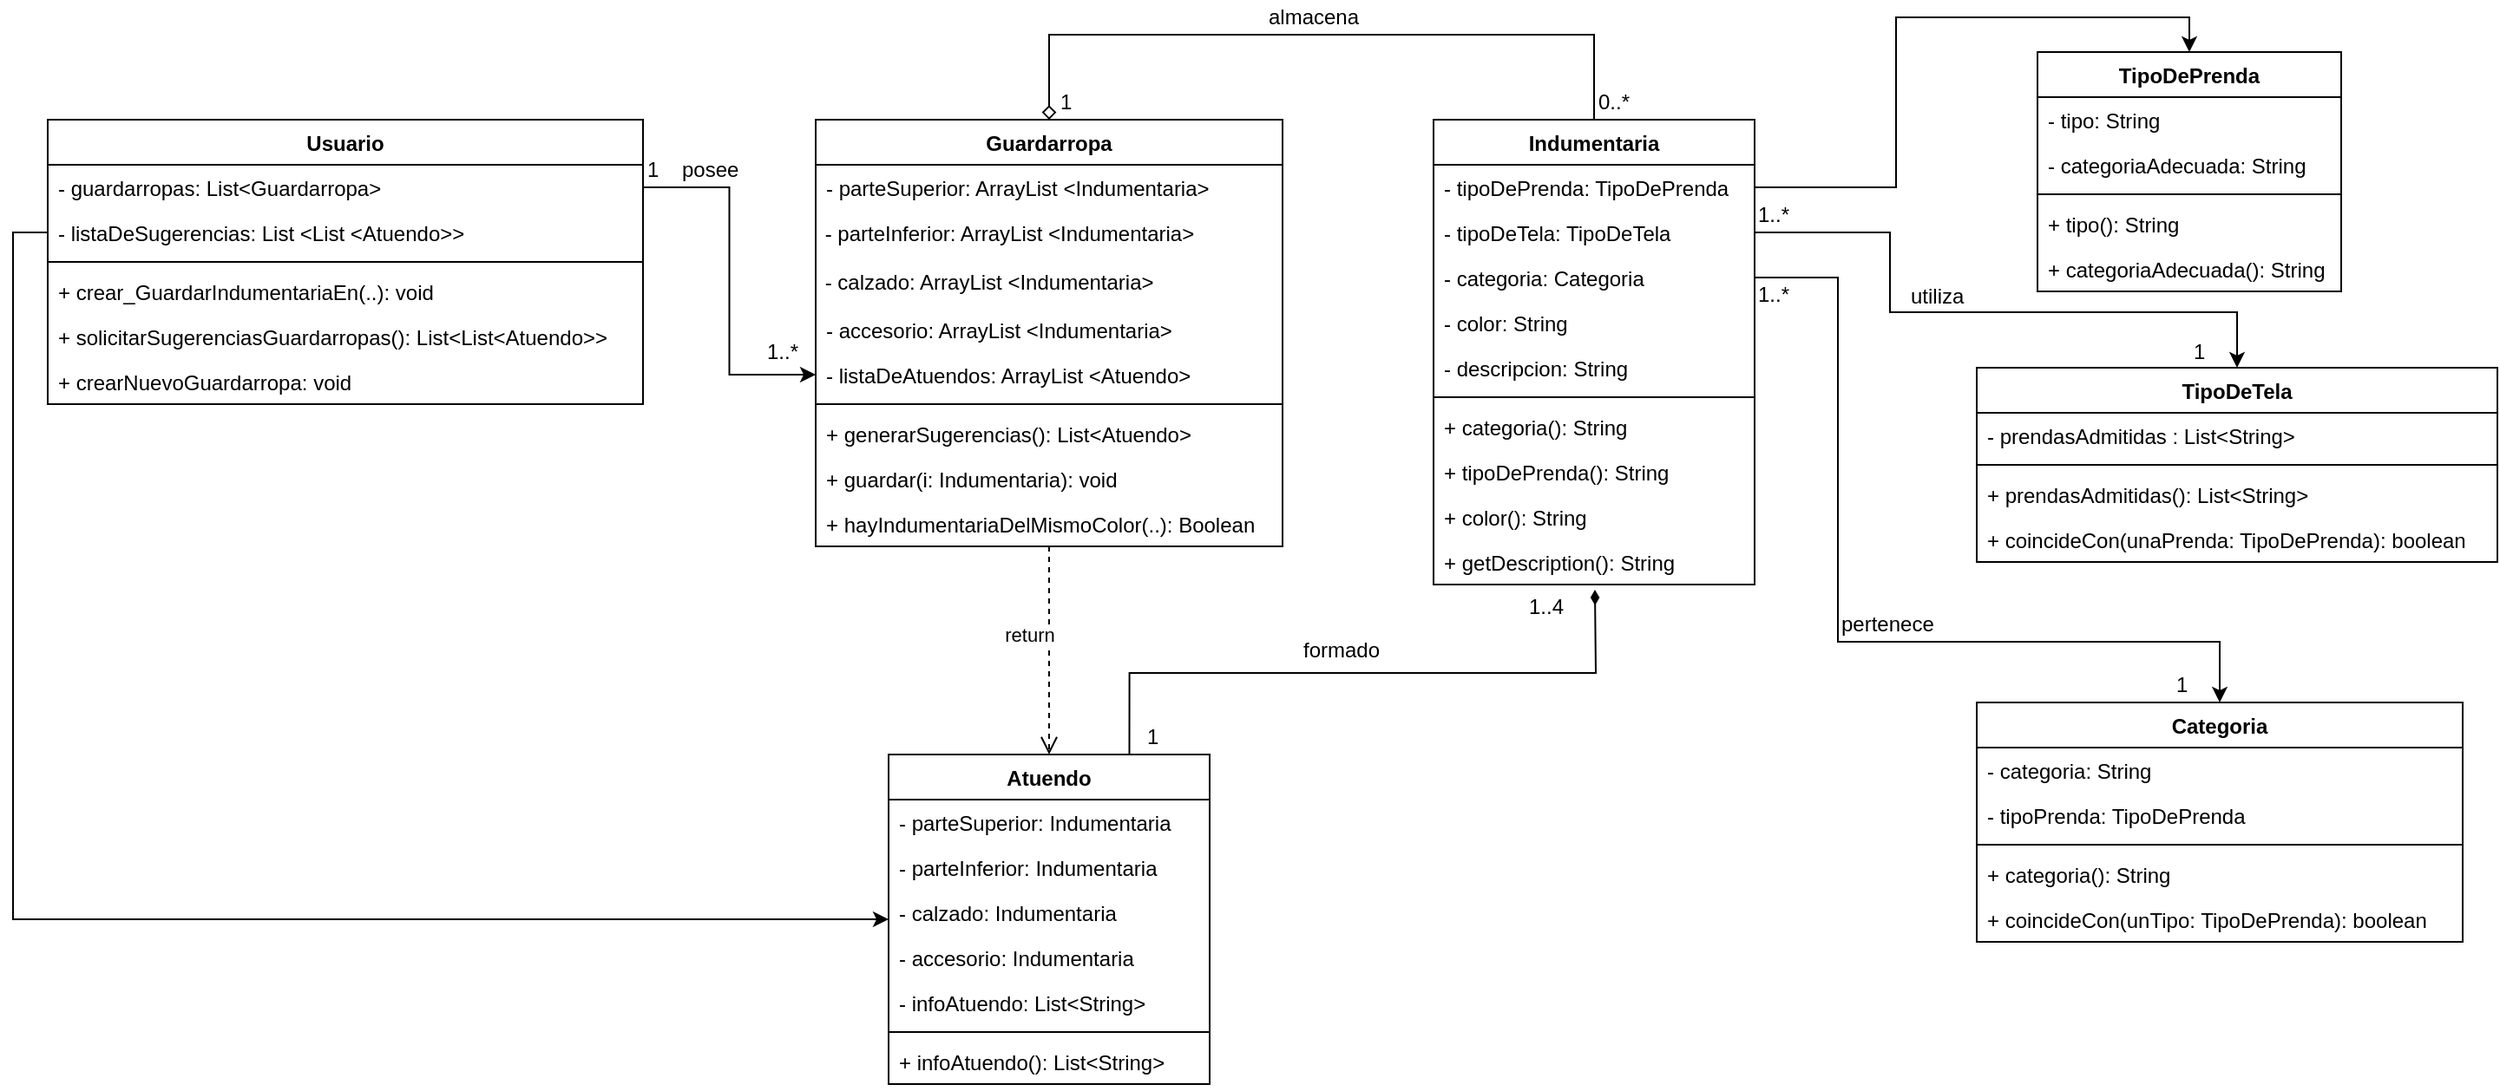<mxfile version="10.7.7" type="device"><diagram id="8OU8Xir1Ybn-dw4blwjH" name="Page-1"><mxGraphModel dx="1354" dy="1979" grid="1" gridSize="10" guides="1" tooltips="1" connect="1" arrows="1" fold="1" page="1" pageScale="1" pageWidth="1654" pageHeight="1169" math="0" shadow="0"><root><mxCell id="0"/><mxCell id="1" parent="0"/><mxCell id="MgYCHtOOnXpCX_YPfVnc-1" value="Categoria" style="swimlane;fontStyle=1;align=center;verticalAlign=top;childLayout=stackLayout;horizontal=1;startSize=26;horizontalStack=0;resizeParent=1;resizeParentMax=0;resizeLast=0;collapsible=1;marginBottom=0;" parent="1" vertex="1"><mxGeometry x="1140" y="-745" width="280" height="138" as="geometry"/></mxCell><mxCell id="MgYCHtOOnXpCX_YPfVnc-36" value="- categoria: String" style="text;strokeColor=none;fillColor=none;align=left;verticalAlign=top;spacingLeft=4;spacingRight=4;overflow=hidden;rotatable=0;points=[[0,0.5],[1,0.5]];portConstraint=eastwest;" parent="MgYCHtOOnXpCX_YPfVnc-1" vertex="1"><mxGeometry y="26" width="280" height="26" as="geometry"/></mxCell><mxCell id="MgYCHtOOnXpCX_YPfVnc-103" value="- tipoPrenda: TipoDePrenda" style="text;strokeColor=none;fillColor=none;align=left;verticalAlign=top;spacingLeft=4;spacingRight=4;overflow=hidden;rotatable=0;points=[[0,0.5],[1,0.5]];portConstraint=eastwest;" parent="MgYCHtOOnXpCX_YPfVnc-1" vertex="1"><mxGeometry y="52" width="280" height="26" as="geometry"/></mxCell><mxCell id="MgYCHtOOnXpCX_YPfVnc-3" value="" style="line;strokeWidth=1;fillColor=none;align=left;verticalAlign=middle;spacingTop=-1;spacingLeft=3;spacingRight=3;rotatable=0;labelPosition=right;points=[];portConstraint=eastwest;" parent="MgYCHtOOnXpCX_YPfVnc-1" vertex="1"><mxGeometry y="78" width="280" height="8" as="geometry"/></mxCell><mxCell id="MgYCHtOOnXpCX_YPfVnc-4" value="+ categoria(): String" style="text;strokeColor=none;fillColor=none;align=left;verticalAlign=top;spacingLeft=4;spacingRight=4;overflow=hidden;rotatable=0;points=[[0,0.5],[1,0.5]];portConstraint=eastwest;" parent="MgYCHtOOnXpCX_YPfVnc-1" vertex="1"><mxGeometry y="86" width="280" height="26" as="geometry"/></mxCell><mxCell id="tLxr5ZWW_L6coS8VjgPd-20" value="+ coincideCon(unTipo: TipoDePrenda): boolean" style="text;strokeColor=none;fillColor=none;align=left;verticalAlign=top;spacingLeft=4;spacingRight=4;overflow=hidden;rotatable=0;points=[[0,0.5],[1,0.5]];portConstraint=eastwest;" parent="MgYCHtOOnXpCX_YPfVnc-1" vertex="1"><mxGeometry y="112" width="280" height="26" as="geometry"/></mxCell><mxCell id="MgYCHtOOnXpCX_YPfVnc-5" value="TipoDeTela" style="swimlane;fontStyle=1;align=center;verticalAlign=top;childLayout=stackLayout;horizontal=1;startSize=26;horizontalStack=0;resizeParent=1;resizeParentMax=0;resizeLast=0;collapsible=1;marginBottom=0;" parent="1" vertex="1"><mxGeometry x="1140" y="-938" width="300" height="112" as="geometry"/></mxCell><mxCell id="MgYCHtOOnXpCX_YPfVnc-6" value="- prendasAdmitidas : List&lt;String&gt;" style="text;strokeColor=none;fillColor=none;align=left;verticalAlign=top;spacingLeft=4;spacingRight=4;overflow=hidden;rotatable=0;points=[[0,0.5],[1,0.5]];portConstraint=eastwest;" parent="MgYCHtOOnXpCX_YPfVnc-5" vertex="1"><mxGeometry y="26" width="300" height="26" as="geometry"/></mxCell><mxCell id="MgYCHtOOnXpCX_YPfVnc-7" value="" style="line;strokeWidth=1;fillColor=none;align=left;verticalAlign=middle;spacingTop=-1;spacingLeft=3;spacingRight=3;rotatable=0;labelPosition=right;points=[];portConstraint=eastwest;" parent="MgYCHtOOnXpCX_YPfVnc-5" vertex="1"><mxGeometry y="52" width="300" height="8" as="geometry"/></mxCell><mxCell id="MgYCHtOOnXpCX_YPfVnc-8" value="+ prendasAdmitidas(): List&lt;String&gt;" style="text;strokeColor=none;fillColor=none;align=left;verticalAlign=top;spacingLeft=4;spacingRight=4;overflow=hidden;rotatable=0;points=[[0,0.5],[1,0.5]];portConstraint=eastwest;" parent="MgYCHtOOnXpCX_YPfVnc-5" vertex="1"><mxGeometry y="60" width="300" height="26" as="geometry"/></mxCell><mxCell id="tLxr5ZWW_L6coS8VjgPd-21" value="+ coincideCon(unaPrenda: TipoDePrenda): boolean" style="text;strokeColor=none;fillColor=none;align=left;verticalAlign=top;spacingLeft=4;spacingRight=4;overflow=hidden;rotatable=0;points=[[0,0.5],[1,0.5]];portConstraint=eastwest;" parent="MgYCHtOOnXpCX_YPfVnc-5" vertex="1"><mxGeometry y="86" width="300" height="26" as="geometry"/></mxCell><mxCell id="MgYCHtOOnXpCX_YPfVnc-13" value="TipoDePrenda" style="swimlane;fontStyle=1;align=center;verticalAlign=top;childLayout=stackLayout;horizontal=1;startSize=26;horizontalStack=0;resizeParent=1;resizeParentMax=0;resizeLast=0;collapsible=1;marginBottom=0;" parent="1" vertex="1"><mxGeometry x="1175" y="-1120" width="175" height="138" as="geometry"/></mxCell><mxCell id="MgYCHtOOnXpCX_YPfVnc-14" value="- tipo: String" style="text;strokeColor=none;fillColor=none;align=left;verticalAlign=top;spacingLeft=4;spacingRight=4;overflow=hidden;rotatable=0;points=[[0,0.5],[1,0.5]];portConstraint=eastwest;" parent="MgYCHtOOnXpCX_YPfVnc-13" vertex="1"><mxGeometry y="26" width="175" height="26" as="geometry"/></mxCell><mxCell id="MgYCHtOOnXpCX_YPfVnc-122" value="- categoriaAdecuada: String" style="text;strokeColor=none;fillColor=none;align=left;verticalAlign=top;spacingLeft=4;spacingRight=4;overflow=hidden;rotatable=0;points=[[0,0.5],[1,0.5]];portConstraint=eastwest;" parent="MgYCHtOOnXpCX_YPfVnc-13" vertex="1"><mxGeometry y="52" width="175" height="26" as="geometry"/></mxCell><mxCell id="MgYCHtOOnXpCX_YPfVnc-15" value="" style="line;strokeWidth=1;fillColor=none;align=left;verticalAlign=middle;spacingTop=-1;spacingLeft=3;spacingRight=3;rotatable=0;labelPosition=right;points=[];portConstraint=eastwest;" parent="MgYCHtOOnXpCX_YPfVnc-13" vertex="1"><mxGeometry y="78" width="175" height="8" as="geometry"/></mxCell><mxCell id="MgYCHtOOnXpCX_YPfVnc-16" value="+ tipo(): String" style="text;strokeColor=none;fillColor=none;align=left;verticalAlign=top;spacingLeft=4;spacingRight=4;overflow=hidden;rotatable=0;points=[[0,0.5],[1,0.5]];portConstraint=eastwest;" parent="MgYCHtOOnXpCX_YPfVnc-13" vertex="1"><mxGeometry y="86" width="175" height="26" as="geometry"/></mxCell><mxCell id="tLxr5ZWW_L6coS8VjgPd-19" value="+ categoriaAdecuada(): String" style="text;strokeColor=none;fillColor=none;align=left;verticalAlign=top;spacingLeft=4;spacingRight=4;overflow=hidden;rotatable=0;points=[[0,0.5],[1,0.5]];portConstraint=eastwest;" parent="MgYCHtOOnXpCX_YPfVnc-13" vertex="1"><mxGeometry y="112" width="175" height="26" as="geometry"/></mxCell><mxCell id="tLxr5ZWW_L6coS8VjgPd-25" style="edgeStyle=orthogonalEdgeStyle;rounded=0;orthogonalLoop=1;jettySize=auto;html=1;exitX=1;exitY=0.5;exitDx=0;exitDy=0;entryX=0.5;entryY=0;entryDx=0;entryDy=0;" parent="1" source="MgYCHtOOnXpCX_YPfVnc-38" target="MgYCHtOOnXpCX_YPfVnc-13" edge="1"><mxGeometry relative="1" as="geometry"/></mxCell><mxCell id="MgYCHtOOnXpCX_YPfVnc-37" value="Indumentaria" style="swimlane;fontStyle=1;align=center;verticalAlign=top;childLayout=stackLayout;horizontal=1;startSize=26;horizontalStack=0;resizeParent=1;resizeParentMax=0;resizeLast=0;collapsible=1;marginBottom=0;" parent="1" vertex="1"><mxGeometry x="827" y="-1081" width="185" height="268" as="geometry"/></mxCell><mxCell id="MgYCHtOOnXpCX_YPfVnc-38" value="- tipoDePrenda: TipoDePrenda" style="text;strokeColor=none;fillColor=none;align=left;verticalAlign=top;spacingLeft=4;spacingRight=4;overflow=hidden;rotatable=0;points=[[0,0.5],[1,0.5]];portConstraint=eastwest;" parent="MgYCHtOOnXpCX_YPfVnc-37" vertex="1"><mxGeometry y="26" width="185" height="26" as="geometry"/></mxCell><mxCell id="MgYCHtOOnXpCX_YPfVnc-45" value="- tipoDeTela: TipoDeTela" style="text;strokeColor=none;fillColor=none;align=left;verticalAlign=top;spacingLeft=4;spacingRight=4;overflow=hidden;rotatable=0;points=[[0,0.5],[1,0.5]];portConstraint=eastwest;" parent="MgYCHtOOnXpCX_YPfVnc-37" vertex="1"><mxGeometry y="52" width="185" height="26" as="geometry"/></mxCell><mxCell id="tLxr5ZWW_L6coS8VjgPd-23" value="- categoria: Categoria" style="text;strokeColor=none;fillColor=none;align=left;verticalAlign=top;spacingLeft=4;spacingRight=4;overflow=hidden;rotatable=0;points=[[0,0.5],[1,0.5]];portConstraint=eastwest;" parent="MgYCHtOOnXpCX_YPfVnc-37" vertex="1"><mxGeometry y="78" width="185" height="26" as="geometry"/></mxCell><mxCell id="tLxr5ZWW_L6coS8VjgPd-22" value="- color: String" style="text;strokeColor=none;fillColor=none;align=left;verticalAlign=top;spacingLeft=4;spacingRight=4;overflow=hidden;rotatable=0;points=[[0,0.5],[1,0.5]];portConstraint=eastwest;" parent="MgYCHtOOnXpCX_YPfVnc-37" vertex="1"><mxGeometry y="104" width="185" height="26" as="geometry"/></mxCell><mxCell id="tLxr5ZWW_L6coS8VjgPd-24" value="- descripcion: String" style="text;strokeColor=none;fillColor=none;align=left;verticalAlign=top;spacingLeft=4;spacingRight=4;overflow=hidden;rotatable=0;points=[[0,0.5],[1,0.5]];portConstraint=eastwest;" parent="MgYCHtOOnXpCX_YPfVnc-37" vertex="1"><mxGeometry y="130" width="185" height="26" as="geometry"/></mxCell><mxCell id="MgYCHtOOnXpCX_YPfVnc-39" value="" style="line;strokeWidth=1;fillColor=none;align=left;verticalAlign=middle;spacingTop=-1;spacingLeft=3;spacingRight=3;rotatable=0;labelPosition=right;points=[];portConstraint=eastwest;" parent="MgYCHtOOnXpCX_YPfVnc-37" vertex="1"><mxGeometry y="156" width="185" height="8" as="geometry"/></mxCell><mxCell id="MgYCHtOOnXpCX_YPfVnc-40" value="+ categoria(): String" style="text;strokeColor=none;fillColor=none;align=left;verticalAlign=top;spacingLeft=4;spacingRight=4;overflow=hidden;rotatable=0;points=[[0,0.5],[1,0.5]];portConstraint=eastwest;" parent="MgYCHtOOnXpCX_YPfVnc-37" vertex="1"><mxGeometry y="164" width="185" height="26" as="geometry"/></mxCell><mxCell id="tLxr5ZWW_L6coS8VjgPd-31" value="+ tipoDePrenda(): String" style="text;strokeColor=none;fillColor=none;align=left;verticalAlign=top;spacingLeft=4;spacingRight=4;overflow=hidden;rotatable=0;points=[[0,0.5],[1,0.5]];portConstraint=eastwest;" parent="MgYCHtOOnXpCX_YPfVnc-37" vertex="1"><mxGeometry y="190" width="185" height="26" as="geometry"/></mxCell><mxCell id="tLxr5ZWW_L6coS8VjgPd-30" value="+ color(): String" style="text;strokeColor=none;fillColor=none;align=left;verticalAlign=top;spacingLeft=4;spacingRight=4;overflow=hidden;rotatable=0;points=[[0,0.5],[1,0.5]];portConstraint=eastwest;" parent="MgYCHtOOnXpCX_YPfVnc-37" vertex="1"><mxGeometry y="216" width="185" height="26" as="geometry"/></mxCell><mxCell id="tLxr5ZWW_L6coS8VjgPd-32" value="+ getDescription(): String" style="text;strokeColor=none;fillColor=none;align=left;verticalAlign=top;spacingLeft=4;spacingRight=4;overflow=hidden;rotatable=0;points=[[0,0.5],[1,0.5]];portConstraint=eastwest;" parent="MgYCHtOOnXpCX_YPfVnc-37" vertex="1"><mxGeometry y="242" width="185" height="26" as="geometry"/></mxCell><mxCell id="MgYCHtOOnXpCX_YPfVnc-74" value="Usuario" style="swimlane;fontStyle=1;align=center;verticalAlign=top;childLayout=stackLayout;horizontal=1;startSize=26;horizontalStack=0;resizeParent=1;resizeParentMax=0;resizeLast=0;collapsible=1;marginBottom=0;" parent="1" vertex="1"><mxGeometry x="28.5" y="-1081" width="343" height="164" as="geometry"/></mxCell><mxCell id="MgYCHtOOnXpCX_YPfVnc-75" value="- guardarropas: List&lt;Guardarropa&gt;" style="text;strokeColor=none;fillColor=none;align=left;verticalAlign=top;spacingLeft=4;spacingRight=4;overflow=hidden;rotatable=0;points=[[0,0.5],[1,0.5]];portConstraint=eastwest;" parent="MgYCHtOOnXpCX_YPfVnc-74" vertex="1"><mxGeometry y="26" width="343" height="26" as="geometry"/></mxCell><mxCell id="tLxr5ZWW_L6coS8VjgPd-4" value="- listaDeSugerencias: List &lt;List &lt;Atuendo&gt;&gt;" style="text;strokeColor=none;fillColor=none;align=left;verticalAlign=top;spacingLeft=4;spacingRight=4;overflow=hidden;rotatable=0;points=[[0,0.5],[1,0.5]];portConstraint=eastwest;" parent="MgYCHtOOnXpCX_YPfVnc-74" vertex="1"><mxGeometry y="52" width="343" height="26" as="geometry"/></mxCell><mxCell id="MgYCHtOOnXpCX_YPfVnc-76" value="" style="line;strokeWidth=1;fillColor=none;align=left;verticalAlign=middle;spacingTop=-1;spacingLeft=3;spacingRight=3;rotatable=0;labelPosition=right;points=[];portConstraint=eastwest;" parent="MgYCHtOOnXpCX_YPfVnc-74" vertex="1"><mxGeometry y="78" width="343" height="8" as="geometry"/></mxCell><mxCell id="tLxr5ZWW_L6coS8VjgPd-1" value="+ crear_GuardarIndumentariaEn(..): void" style="text;strokeColor=none;fillColor=none;align=left;verticalAlign=top;spacingLeft=4;spacingRight=4;overflow=hidden;rotatable=0;points=[[0,0.5],[1,0.5]];portConstraint=eastwest;" parent="MgYCHtOOnXpCX_YPfVnc-74" vertex="1"><mxGeometry y="86" width="343" height="26" as="geometry"/></mxCell><mxCell id="MgYCHtOOnXpCX_YPfVnc-77" value="+ solicitarSugerenciasGuardarropas(): List&lt;List&lt;Atuendo&gt;&gt;" style="text;strokeColor=none;fillColor=none;align=left;verticalAlign=top;spacingLeft=4;spacingRight=4;overflow=hidden;rotatable=0;points=[[0,0.5],[1,0.5]];portConstraint=eastwest;" parent="MgYCHtOOnXpCX_YPfVnc-74" vertex="1"><mxGeometry y="112" width="343" height="26" as="geometry"/></mxCell><mxCell id="tLxr5ZWW_L6coS8VjgPd-6" value="+ crearNuevoGuardarropa: void" style="text;strokeColor=none;fillColor=none;align=left;verticalAlign=top;spacingLeft=4;spacingRight=4;overflow=hidden;rotatable=0;points=[[0,0.5],[1,0.5]];portConstraint=eastwest;" parent="MgYCHtOOnXpCX_YPfVnc-74" vertex="1"><mxGeometry y="138" width="343" height="26" as="geometry"/></mxCell><mxCell id="tLxr5ZWW_L6coS8VjgPd-29" style="edgeStyle=orthogonalEdgeStyle;rounded=0;orthogonalLoop=1;jettySize=auto;html=1;exitX=0.5;exitY=0;exitDx=0;exitDy=0;entryX=0.5;entryY=0;entryDx=0;entryDy=0;startArrow=diamond;startFill=0;endArrow=none;endFill=0;" parent="1" source="MgYCHtOOnXpCX_YPfVnc-78" target="MgYCHtOOnXpCX_YPfVnc-37" edge="1"><mxGeometry relative="1" as="geometry"><Array as="points"><mxPoint x="606" y="-1130"/><mxPoint x="920" y="-1130"/></Array></mxGeometry></mxCell><mxCell id="MgYCHtOOnXpCX_YPfVnc-78" value="Guardarropa" style="swimlane;fontStyle=1;align=center;verticalAlign=top;childLayout=stackLayout;horizontal=1;startSize=26;horizontalStack=0;resizeParent=1;resizeParentMax=0;resizeLast=0;collapsible=1;marginBottom=0;" parent="1" vertex="1"><mxGeometry x="471" y="-1081" width="269" height="246" as="geometry"/></mxCell><mxCell id="tLxr5ZWW_L6coS8VjgPd-8" value="- parteSuperior: ArrayList &lt;Indumentaria&gt;" style="text;strokeColor=none;fillColor=none;align=left;verticalAlign=top;spacingLeft=4;spacingRight=4;overflow=hidden;rotatable=0;points=[[0,0.5],[1,0.5]];portConstraint=eastwest;" parent="MgYCHtOOnXpCX_YPfVnc-78" vertex="1"><mxGeometry y="26" width="269" height="26" as="geometry"/></mxCell><mxCell id="tLxr5ZWW_L6coS8VjgPd-10" value="&amp;nbsp;- parteInferior: ArrayList &amp;lt;Indumentaria&amp;gt;" style="text;html=1;" parent="MgYCHtOOnXpCX_YPfVnc-78" vertex="1"><mxGeometry y="52" width="269" height="28" as="geometry"/></mxCell><mxCell id="tLxr5ZWW_L6coS8VjgPd-9" value="&amp;nbsp;- calzado: ArrayList &amp;lt;Indumentaria&amp;gt;" style="text;html=1;" parent="MgYCHtOOnXpCX_YPfVnc-78" vertex="1"><mxGeometry y="80" width="269" height="28" as="geometry"/></mxCell><mxCell id="tLxr5ZWW_L6coS8VjgPd-11" value="- accesorio: ArrayList &lt;Indumentaria&gt;" style="text;strokeColor=none;fillColor=none;align=left;verticalAlign=top;spacingLeft=4;spacingRight=4;overflow=hidden;rotatable=0;points=[[0,0.5],[1,0.5]];portConstraint=eastwest;" parent="MgYCHtOOnXpCX_YPfVnc-78" vertex="1"><mxGeometry y="108" width="269" height="26" as="geometry"/></mxCell><mxCell id="MgYCHtOOnXpCX_YPfVnc-79" value="- listaDeAtuendos: ArrayList &lt;Atuendo&gt;" style="text;strokeColor=none;fillColor=none;align=left;verticalAlign=top;spacingLeft=4;spacingRight=4;overflow=hidden;rotatable=0;points=[[0,0.5],[1,0.5]];portConstraint=eastwest;" parent="MgYCHtOOnXpCX_YPfVnc-78" vertex="1"><mxGeometry y="134" width="269" height="26" as="geometry"/></mxCell><mxCell id="MgYCHtOOnXpCX_YPfVnc-80" value="" style="line;strokeWidth=1;fillColor=none;align=left;verticalAlign=middle;spacingTop=-1;spacingLeft=3;spacingRight=3;rotatable=0;labelPosition=right;points=[];portConstraint=eastwest;" parent="MgYCHtOOnXpCX_YPfVnc-78" vertex="1"><mxGeometry y="160" width="269" height="8" as="geometry"/></mxCell><mxCell id="MgYCHtOOnXpCX_YPfVnc-81" value="+ generarSugerencias(): List&lt;Atuendo&gt; " style="text;strokeColor=none;fillColor=none;align=left;verticalAlign=top;spacingLeft=4;spacingRight=4;overflow=hidden;rotatable=0;points=[[0,0.5],[1,0.5]];portConstraint=eastwest;" parent="MgYCHtOOnXpCX_YPfVnc-78" vertex="1"><mxGeometry y="168" width="269" height="26" as="geometry"/></mxCell><mxCell id="MgYCHtOOnXpCX_YPfVnc-82" value="+ guardar(i: Indumentaria): void" style="text;strokeColor=none;fillColor=none;align=left;verticalAlign=top;spacingLeft=4;spacingRight=4;overflow=hidden;rotatable=0;points=[[0,0.5],[1,0.5]];portConstraint=eastwest;" parent="MgYCHtOOnXpCX_YPfVnc-78" vertex="1"><mxGeometry y="194" width="269" height="26" as="geometry"/></mxCell><mxCell id="tLxr5ZWW_L6coS8VjgPd-18" value="+ hayIndumentariaDelMismoColor(..): Boolean" style="text;strokeColor=none;fillColor=none;align=left;verticalAlign=top;spacingLeft=4;spacingRight=4;overflow=hidden;rotatable=0;points=[[0,0.5],[1,0.5]];portConstraint=eastwest;" parent="MgYCHtOOnXpCX_YPfVnc-78" vertex="1"><mxGeometry y="220" width="269" height="26" as="geometry"/></mxCell><mxCell id="MgYCHtOOnXpCX_YPfVnc-110" value="pertenece" style="text;html=1;resizable=0;points=[];autosize=1;align=left;verticalAlign=top;spacingTop=-4;" parent="1" vertex="1"><mxGeometry x="1060" y="-800" width="70" height="20" as="geometry"/></mxCell><mxCell id="MgYCHtOOnXpCX_YPfVnc-112" value="0..*" style="text;html=1;resizable=0;points=[];autosize=1;align=left;verticalAlign=top;spacingTop=-4;" parent="1" vertex="1"><mxGeometry x="919.5" y="-1101" width="30" height="20" as="geometry"/></mxCell><mxCell id="MgYCHtOOnXpCX_YPfVnc-124" value="1" style="text;html=1;resizable=0;points=[];autosize=1;align=left;verticalAlign=top;spacingTop=-4;" parent="1" vertex="1"><mxGeometry x="1252.5" y="-765" width="20" height="20" as="geometry"/></mxCell><mxCell id="MgYCHtOOnXpCX_YPfVnc-126" value="posee" style="text;html=1;resizable=0;points=[];autosize=1;align=left;verticalAlign=top;spacingTop=-4;" parent="1" vertex="1"><mxGeometry x="391.5" y="-1062" width="50" height="20" as="geometry"/></mxCell><mxCell id="MgYCHtOOnXpCX_YPfVnc-127" value="1..*" style="text;html=1;resizable=0;points=[];autosize=1;align=left;verticalAlign=top;spacingTop=-4;" parent="1" vertex="1"><mxGeometry x="441" y="-957" width="30" height="20" as="geometry"/></mxCell><mxCell id="MgYCHtOOnXpCX_YPfVnc-128" value="1" style="text;html=1;resizable=0;points=[];autosize=1;align=left;verticalAlign=top;spacingTop=-4;" parent="1" vertex="1"><mxGeometry x="371.5" y="-1062" width="20" height="20" as="geometry"/></mxCell><mxCell id="MgYCHtOOnXpCX_YPfVnc-131" value="1..*" style="text;html=1;resizable=0;points=[];autosize=1;align=left;verticalAlign=top;spacingTop=-4;" parent="1" vertex="1"><mxGeometry x="1012" y="-1036" width="30" height="20" as="geometry"/></mxCell><mxCell id="MgYCHtOOnXpCX_YPfVnc-132" value="1" style="text;html=1;resizable=0;points=[];autosize=1;align=left;verticalAlign=top;spacingTop=-4;" parent="1" vertex="1"><mxGeometry x="1262.5" y="-957" width="20" height="20" as="geometry"/></mxCell><mxCell id="MgYCHtOOnXpCX_YPfVnc-133" value="almacena" style="text;html=1;resizable=0;points=[];autosize=1;align=left;verticalAlign=top;spacingTop=-4;" parent="1" vertex="1"><mxGeometry x="730" y="-1150" width="70" height="20" as="geometry"/></mxCell><mxCell id="MgYCHtOOnXpCX_YPfVnc-134" value="1" style="text;html=1;resizable=0;points=[];autosize=1;align=left;verticalAlign=top;spacingTop=-4;" parent="1" vertex="1"><mxGeometry x="610" y="-1101" width="20" height="20" as="geometry"/></mxCell><mxCell id="MgYCHtOOnXpCX_YPfVnc-135" value="1..*" style="text;html=1;resizable=0;points=[];autosize=1;align=left;verticalAlign=top;spacingTop=-4;" parent="1" vertex="1"><mxGeometry x="1012" y="-990" width="30" height="20" as="geometry"/></mxCell><mxCell id="tLxr5ZWW_L6coS8VjgPd-7" style="edgeStyle=orthogonalEdgeStyle;rounded=0;orthogonalLoop=1;jettySize=auto;html=1;exitX=1;exitY=0.5;exitDx=0;exitDy=0;entryX=0;entryY=0.5;entryDx=0;entryDy=0;" parent="1" source="MgYCHtOOnXpCX_YPfVnc-75" target="MgYCHtOOnXpCX_YPfVnc-79" edge="1"><mxGeometry relative="1" as="geometry"/></mxCell><mxCell id="tLxr5ZWW_L6coS8VjgPd-12" value="return" style="html=1;verticalAlign=bottom;endArrow=open;dashed=1;endSize=8;entryX=0.5;entryY=0;entryDx=0;entryDy=0;exitX=0.5;exitY=1;exitDx=0;exitDy=0;" parent="1" source="MgYCHtOOnXpCX_YPfVnc-78" target="tLxr5ZWW_L6coS8VjgPd-13" edge="1"><mxGeometry x="-0.003" y="-12" relative="1" as="geometry"><mxPoint x="589.5" y="-861" as="sourcePoint"/><mxPoint x="590" y="-801" as="targetPoint"/><Array as="points"/><mxPoint as="offset"/></mxGeometry></mxCell><mxCell id="aE-b-BkZGXT8TBC892Aj-5" style="edgeStyle=orthogonalEdgeStyle;rounded=0;orthogonalLoop=1;jettySize=auto;html=1;exitX=0.75;exitY=0;exitDx=0;exitDy=0;endArrow=diamondThin;endFill=1;" edge="1" parent="1" source="tLxr5ZWW_L6coS8VjgPd-13"><mxGeometry relative="1" as="geometry"><mxPoint x="920" y="-810" as="targetPoint"/></mxGeometry></mxCell><mxCell id="tLxr5ZWW_L6coS8VjgPd-13" value="Atuendo" style="swimlane;fontStyle=1;align=center;verticalAlign=top;childLayout=stackLayout;horizontal=1;startSize=26;horizontalStack=0;resizeParent=1;resizeParentMax=0;resizeLast=0;collapsible=1;marginBottom=0;" parent="1" vertex="1"><mxGeometry x="513" y="-715" width="185" height="190" as="geometry"/></mxCell><mxCell id="tLxr5ZWW_L6coS8VjgPd-14" value="- parteSuperior: Indumentaria" style="text;strokeColor=none;fillColor=none;align=left;verticalAlign=top;spacingLeft=4;spacingRight=4;overflow=hidden;rotatable=0;points=[[0,0.5],[1,0.5]];portConstraint=eastwest;" parent="tLxr5ZWW_L6coS8VjgPd-13" vertex="1"><mxGeometry y="26" width="185" height="26" as="geometry"/></mxCell><mxCell id="aE-b-BkZGXT8TBC892Aj-1" value="- parteInferior: Indumentaria" style="text;strokeColor=none;fillColor=none;align=left;verticalAlign=top;spacingLeft=4;spacingRight=4;overflow=hidden;rotatable=0;points=[[0,0.5],[1,0.5]];portConstraint=eastwest;" vertex="1" parent="tLxr5ZWW_L6coS8VjgPd-13"><mxGeometry y="52" width="185" height="26" as="geometry"/></mxCell><mxCell id="aE-b-BkZGXT8TBC892Aj-3" value="- calzado: Indumentaria" style="text;strokeColor=none;fillColor=none;align=left;verticalAlign=top;spacingLeft=4;spacingRight=4;overflow=hidden;rotatable=0;points=[[0,0.5],[1,0.5]];portConstraint=eastwest;" vertex="1" parent="tLxr5ZWW_L6coS8VjgPd-13"><mxGeometry y="78" width="185" height="26" as="geometry"/></mxCell><mxCell id="aE-b-BkZGXT8TBC892Aj-2" value="- accesorio: Indumentaria" style="text;strokeColor=none;fillColor=none;align=left;verticalAlign=top;spacingLeft=4;spacingRight=4;overflow=hidden;rotatable=0;points=[[0,0.5],[1,0.5]];portConstraint=eastwest;" vertex="1" parent="tLxr5ZWW_L6coS8VjgPd-13"><mxGeometry y="104" width="185" height="26" as="geometry"/></mxCell><mxCell id="aE-b-BkZGXT8TBC892Aj-4" value="- infoAtuendo: List&lt;String&gt;" style="text;strokeColor=none;fillColor=none;align=left;verticalAlign=top;spacingLeft=4;spacingRight=4;overflow=hidden;rotatable=0;points=[[0,0.5],[1,0.5]];portConstraint=eastwest;" vertex="1" parent="tLxr5ZWW_L6coS8VjgPd-13"><mxGeometry y="130" width="185" height="26" as="geometry"/></mxCell><mxCell id="tLxr5ZWW_L6coS8VjgPd-15" value="" style="line;strokeWidth=1;fillColor=none;align=left;verticalAlign=middle;spacingTop=-1;spacingLeft=3;spacingRight=3;rotatable=0;labelPosition=right;points=[];portConstraint=eastwest;" parent="tLxr5ZWW_L6coS8VjgPd-13" vertex="1"><mxGeometry y="156" width="185" height="8" as="geometry"/></mxCell><mxCell id="tLxr5ZWW_L6coS8VjgPd-16" value="+ infoAtuendo(): List&lt;String&gt;" style="text;strokeColor=none;fillColor=none;align=left;verticalAlign=top;spacingLeft=4;spacingRight=4;overflow=hidden;rotatable=0;points=[[0,0.5],[1,0.5]];portConstraint=eastwest;" parent="tLxr5ZWW_L6coS8VjgPd-13" vertex="1"><mxGeometry y="164" width="185" height="26" as="geometry"/></mxCell><mxCell id="tLxr5ZWW_L6coS8VjgPd-17" style="edgeStyle=orthogonalEdgeStyle;rounded=0;orthogonalLoop=1;jettySize=auto;html=1;exitX=0;exitY=0.5;exitDx=0;exitDy=0;entryX=0;entryY=0.5;entryDx=0;entryDy=0;" parent="1" source="tLxr5ZWW_L6coS8VjgPd-4" target="tLxr5ZWW_L6coS8VjgPd-13" edge="1"><mxGeometry relative="1" as="geometry"/></mxCell><mxCell id="tLxr5ZWW_L6coS8VjgPd-26" style="edgeStyle=orthogonalEdgeStyle;rounded=0;orthogonalLoop=1;jettySize=auto;html=1;exitX=1;exitY=0.5;exitDx=0;exitDy=0;entryX=0.5;entryY=0;entryDx=0;entryDy=0;" parent="1" source="MgYCHtOOnXpCX_YPfVnc-45" target="MgYCHtOOnXpCX_YPfVnc-5" edge="1"><mxGeometry relative="1" as="geometry"><Array as="points"><mxPoint x="1090" y="-1016"/><mxPoint x="1090" y="-970"/><mxPoint x="1290" y="-970"/></Array></mxGeometry></mxCell><mxCell id="tLxr5ZWW_L6coS8VjgPd-27" style="edgeStyle=orthogonalEdgeStyle;rounded=0;orthogonalLoop=1;jettySize=auto;html=1;exitX=1;exitY=0.5;exitDx=0;exitDy=0;entryX=0.5;entryY=0;entryDx=0;entryDy=0;" parent="1" source="tLxr5ZWW_L6coS8VjgPd-23" target="MgYCHtOOnXpCX_YPfVnc-1" edge="1"><mxGeometry relative="1" as="geometry"><mxPoint x="1280" y="-780" as="targetPoint"/><Array as="points"><mxPoint x="1060" y="-990"/><mxPoint x="1060" y="-780"/><mxPoint x="1280" y="-780"/></Array></mxGeometry></mxCell><mxCell id="tLxr5ZWW_L6coS8VjgPd-33" value="utiliza" style="text;html=1;resizable=0;points=[];autosize=1;align=left;verticalAlign=top;spacingTop=-4;" parent="1" vertex="1"><mxGeometry x="1100" y="-989" width="50" height="20" as="geometry"/></mxCell><mxCell id="aE-b-BkZGXT8TBC892Aj-6" value="formado" style="text;html=1;resizable=0;points=[];autosize=1;align=left;verticalAlign=top;spacingTop=-4;" vertex="1" parent="1"><mxGeometry x="750" y="-785" width="60" height="20" as="geometry"/></mxCell><mxCell id="aE-b-BkZGXT8TBC892Aj-7" value="1..4" style="text;html=1;resizable=0;points=[];autosize=1;align=left;verticalAlign=top;spacingTop=-4;" vertex="1" parent="1"><mxGeometry x="880" y="-810" width="40" height="20" as="geometry"/></mxCell><mxCell id="aE-b-BkZGXT8TBC892Aj-8" value="1" style="text;html=1;resizable=0;points=[];autosize=1;align=left;verticalAlign=top;spacingTop=-4;" vertex="1" parent="1"><mxGeometry x="660" y="-735" width="20" height="20" as="geometry"/></mxCell></root></mxGraphModel></diagram></mxfile>